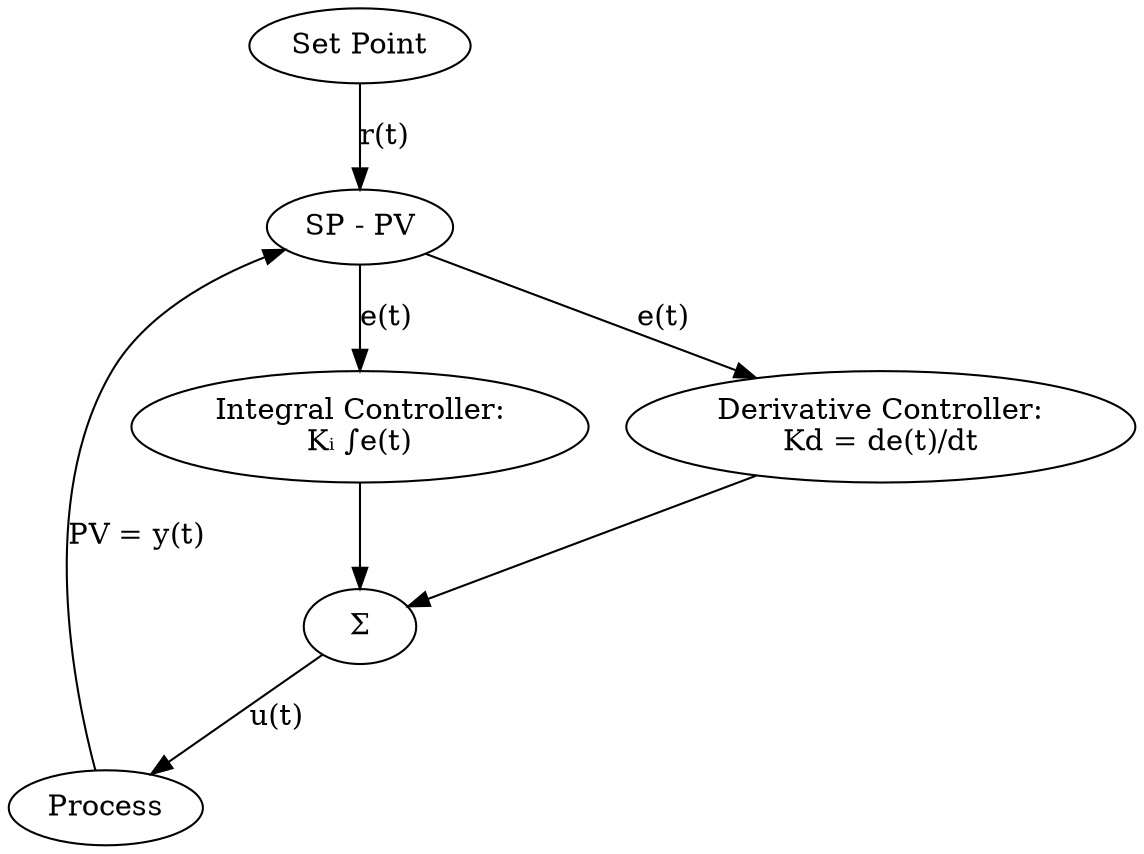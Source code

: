 digraph ID {
    SP [label="Set Point"];
    PR [label="Process"];
    S1 [label="SP - PV"];
    I  [label="Integral Controller:\nKᵢ ∫e(t)"];
    D  [label="Derivative Controller:\nKd = de(t)/dt"];
    S2 [label="Σ"];

    SP -> S1 [label="r(t)"];
    PR -> S1 [label="PV = y(t)"];
    S1 -> I  [label="e(t)"];
    S1 -> D  [label="e(t)"];
    I  -> S2;
    D  -> S2;
    S2 -> PR [label="u(t)"];
}

